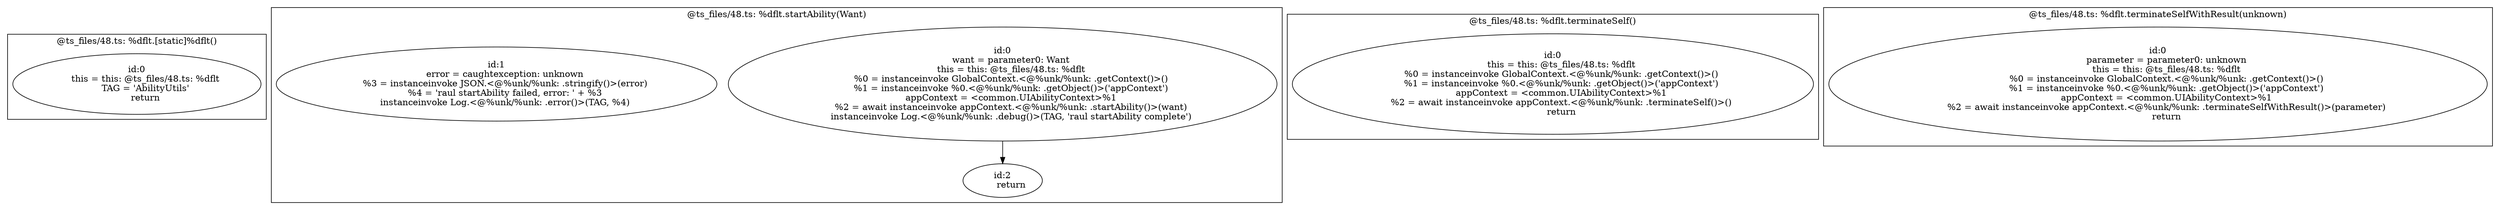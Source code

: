 digraph "48.ts" {
subgraph "cluster_@ts_files/48.ts: %dflt.[static]%dflt()" {
  label="@ts_files/48.ts: %dflt.[static]%dflt()";
  Node33280 [label="id:0
      this = this: @ts_files/48.ts: %dflt
      TAG = 'AbilityUtils'
      return"];
}
subgraph "cluster_@ts_files/48.ts: %dflt.startAbility(Want)" {
  label="@ts_files/48.ts: %dflt.startAbility(Want)";
  Node37190 [label="id:0
      want = parameter0: Want
      this = this: @ts_files/48.ts: %dflt
      %0 = instanceinvoke GlobalContext.<@%unk/%unk: .getContext()>()
      %1 = instanceinvoke %0.<@%unk/%unk: .getObject()>('appContext')
      appContext = <common.UIAbilityContext>%1
      %2 = await instanceinvoke appContext.<@%unk/%unk: .startAbility()>(want)
      instanceinvoke Log.<@%unk/%unk: .debug()>(TAG, 'raul startAbility complete')"];
  Node37191 [label="id:1
      error = caughtexception: unknown
      %3 = instanceinvoke JSON.<@%unk/%unk: .stringify()>(error)
      %4 = 'raul startAbility failed, error: ' + %3
      instanceinvoke Log.<@%unk/%unk: .error()>(TAG, %4)"];
  Node37192 [label="id:2
      return"];
  Node37190 -> Node37192;
}
subgraph "cluster_@ts_files/48.ts: %dflt.terminateSelf()" {
  label="@ts_files/48.ts: %dflt.terminateSelf()";
  Node33960 [label="id:0
      this = this: @ts_files/48.ts: %dflt
      %0 = instanceinvoke GlobalContext.<@%unk/%unk: .getContext()>()
      %1 = instanceinvoke %0.<@%unk/%unk: .getObject()>('appContext')
      appContext = <common.UIAbilityContext>%1
      %2 = await instanceinvoke appContext.<@%unk/%unk: .terminateSelf()>()
      return"];
}
subgraph "cluster_@ts_files/48.ts: %dflt.terminateSelfWithResult(unknown)" {
  label="@ts_files/48.ts: %dflt.terminateSelfWithResult(unknown)";
  Node52310 [label="id:0
      parameter = parameter0: unknown
      this = this: @ts_files/48.ts: %dflt
      %0 = instanceinvoke GlobalContext.<@%unk/%unk: .getContext()>()
      %1 = instanceinvoke %0.<@%unk/%unk: .getObject()>('appContext')
      appContext = <common.UIAbilityContext>%1
      %2 = await instanceinvoke appContext.<@%unk/%unk: .terminateSelfWithResult()>(parameter)
      return"];
}
}
